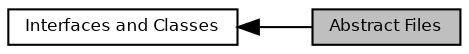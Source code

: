 digraph "Abstract Files"
{
  bgcolor="transparent";
  edge [fontname="Helvetica",fontsize="8",labelfontname="Helvetica",labelfontsize="8"];
  node [fontname="Helvetica",fontsize="8",shape=record];
  rankdir=LR;
  Node1 [label="Interfaces and Classes",height=0.2,width=0.4,color="black",URL="$group___h_a_l___i_n_t_e_r_f_a_c_e_s.html",tooltip="HAL Interfaces and Classes. "];
  Node0 [label="Abstract Files",height=0.2,width=0.4,color="black", fillcolor="grey75", style="filled", fontcolor="black"];
  Node1->Node0 [shape=plaintext, dir="back", style="solid"];
}
